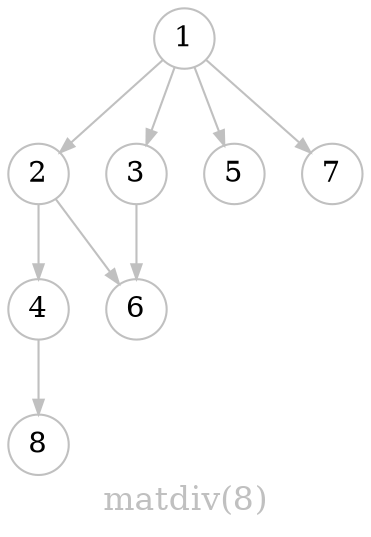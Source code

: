 digraph "matdiv(8)" {
	graph [bgcolor="#ffffff00" fontcolor=grey fontsize=16 label="matdiv(8)" overlap=false]
	node [color=grey fixedsize=true fontsize=14 shape=circle style=filled width=0.4]
	edge [arrowsize=0.7 color=grey fontcolor=grey fontsize=12]
	node [fillcolor="#ffffff"]
	1
	node [fillcolor="#ffffff"]
	2
	node [fillcolor="#ffffff"]
	3
	node [fillcolor="#ffffff"]
	4
	node [fillcolor="#ffffff"]
	5
	node [fillcolor="#ffffff"]
	6
	node [fillcolor="#ffffff"]
	7
	node [fillcolor="#ffffff"]
	8
	1 -> 2
	1 -> 3
	1 -> 5
	1 -> 7
	2 -> 4
	2 -> 6
	3 -> 6
	4 -> 8
}

